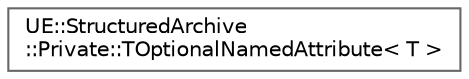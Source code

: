 digraph "Graphical Class Hierarchy"
{
 // INTERACTIVE_SVG=YES
 // LATEX_PDF_SIZE
  bgcolor="transparent";
  edge [fontname=Helvetica,fontsize=10,labelfontname=Helvetica,labelfontsize=10];
  node [fontname=Helvetica,fontsize=10,shape=box,height=0.2,width=0.4];
  rankdir="LR";
  Node0 [id="Node000000",label="UE::StructuredArchive\l::Private::TOptionalNamedAttribute\< T \>",height=0.2,width=0.4,color="grey40", fillcolor="white", style="filled",URL="$dd/d96/structUE_1_1StructuredArchive_1_1Private_1_1TOptionalNamedAttribute.html",tooltip="Class to contain a named attribute for serialization, with a default."];
}
